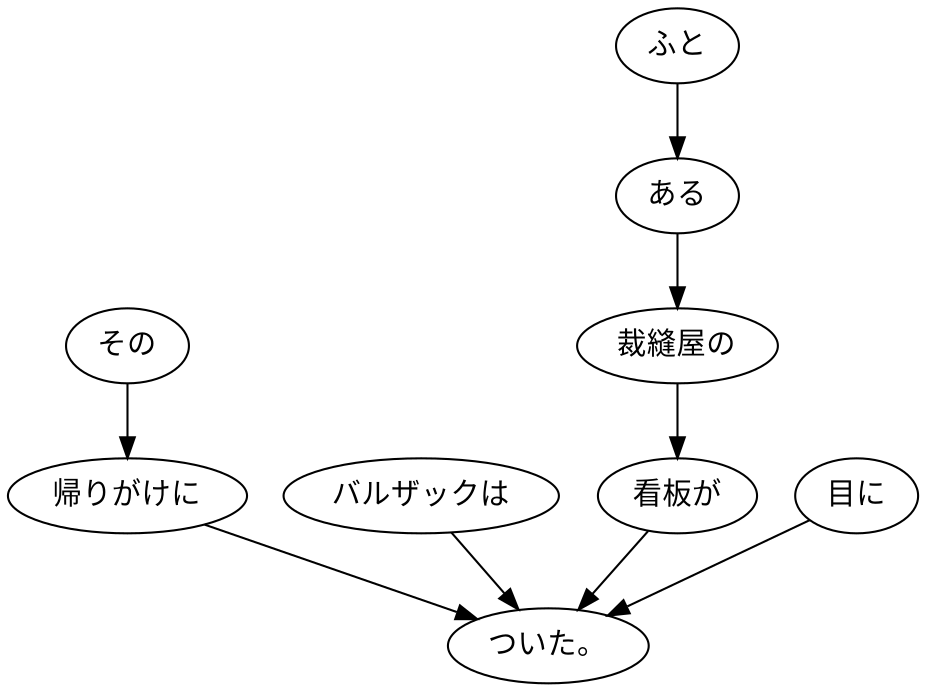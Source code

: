digraph graph557 {
	node0 [label="その"];
	node1 [label="帰りがけに"];
	node2 [label="バルザックは"];
	node3 [label="ふと"];
	node4 [label="ある"];
	node5 [label="裁縫屋の"];
	node6 [label="看板が"];
	node7 [label="目に"];
	node8 [label="ついた。"];
	node0 -> node1;
	node1 -> node8;
	node2 -> node8;
	node3 -> node4;
	node4 -> node5;
	node5 -> node6;
	node6 -> node8;
	node7 -> node8;
}
